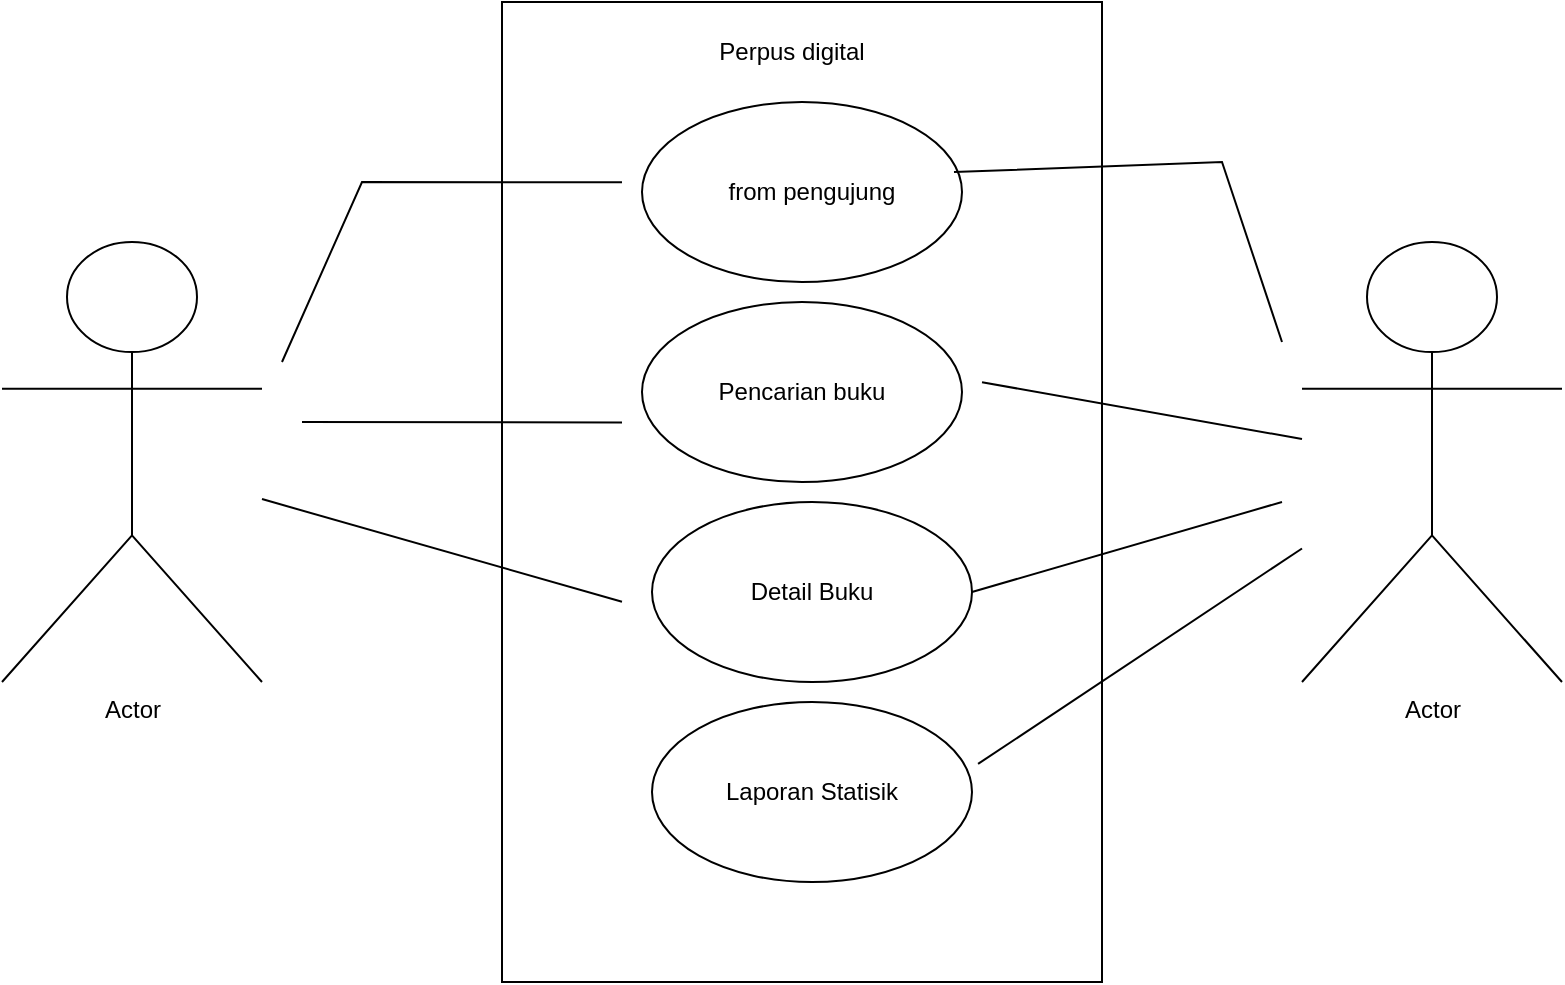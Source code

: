 <mxfile version="23.1.0" type="github">
  <diagram name="Page-1" id="F1ibTRuHxh5ddEc97aAo">
    <mxGraphModel dx="1434" dy="780" grid="1" gridSize="10" guides="1" tooltips="1" connect="1" arrows="1" fold="1" page="1" pageScale="1" pageWidth="850" pageHeight="1100" math="0" shadow="0">
      <root>
        <mxCell id="0" />
        <mxCell id="1" parent="0" />
        <mxCell id="Vu8Up4u_vWIRC_hcUTQ_-2" value="" style="rounded=0;whiteSpace=wrap;html=1;" vertex="1" parent="1">
          <mxGeometry x="290" y="90" width="300" height="490" as="geometry" />
        </mxCell>
        <mxCell id="Vu8Up4u_vWIRC_hcUTQ_-4" value="" style="ellipse;whiteSpace=wrap;html=1;" vertex="1" parent="1">
          <mxGeometry x="360" y="140" width="160" height="90" as="geometry" />
        </mxCell>
        <mxCell id="Vu8Up4u_vWIRC_hcUTQ_-5" value="Perpus digital" style="text;html=1;strokeColor=none;fillColor=none;align=center;verticalAlign=middle;whiteSpace=wrap;rounded=0;" vertex="1" parent="1">
          <mxGeometry x="390" y="100" width="90" height="30" as="geometry" />
        </mxCell>
        <mxCell id="Vu8Up4u_vWIRC_hcUTQ_-6" value="from pengujung" style="text;html=1;strokeColor=none;fillColor=none;align=center;verticalAlign=middle;whiteSpace=wrap;rounded=0;" vertex="1" parent="1">
          <mxGeometry x="400" y="170" width="90" height="30" as="geometry" />
        </mxCell>
        <mxCell id="Vu8Up4u_vWIRC_hcUTQ_-8" value="" style="ellipse;whiteSpace=wrap;html=1;" vertex="1" parent="1">
          <mxGeometry x="360" y="240" width="160" height="90" as="geometry" />
        </mxCell>
        <mxCell id="Vu8Up4u_vWIRC_hcUTQ_-9" value="Pencarian buku" style="text;html=1;strokeColor=none;fillColor=none;align=center;verticalAlign=middle;whiteSpace=wrap;rounded=0;" vertex="1" parent="1">
          <mxGeometry x="390" y="270" width="100" height="30" as="geometry" />
        </mxCell>
        <mxCell id="Vu8Up4u_vWIRC_hcUTQ_-10" value="" style="ellipse;whiteSpace=wrap;html=1;" vertex="1" parent="1">
          <mxGeometry x="365" y="340" width="160" height="90" as="geometry" />
        </mxCell>
        <mxCell id="Vu8Up4u_vWIRC_hcUTQ_-11" value="Detail Buku" style="text;html=1;strokeColor=none;fillColor=none;align=center;verticalAlign=middle;whiteSpace=wrap;rounded=0;" vertex="1" parent="1">
          <mxGeometry x="405" y="370" width="80" height="30" as="geometry" />
        </mxCell>
        <mxCell id="Vu8Up4u_vWIRC_hcUTQ_-12" value="" style="ellipse;whiteSpace=wrap;html=1;" vertex="1" parent="1">
          <mxGeometry x="365" y="440" width="160" height="90" as="geometry" />
        </mxCell>
        <mxCell id="Vu8Up4u_vWIRC_hcUTQ_-13" value="Laporan Statisik" style="text;html=1;strokeColor=none;fillColor=none;align=center;verticalAlign=middle;whiteSpace=wrap;rounded=0;" vertex="1" parent="1">
          <mxGeometry x="390" y="470" width="110" height="30" as="geometry" />
        </mxCell>
        <mxCell id="Vu8Up4u_vWIRC_hcUTQ_-14" value="Actor" style="shape=umlActor;verticalLabelPosition=bottom;verticalAlign=top;html=1;outlineConnect=0;" vertex="1" parent="1">
          <mxGeometry x="40" y="210" width="130" height="220" as="geometry" />
        </mxCell>
        <mxCell id="Vu8Up4u_vWIRC_hcUTQ_-17" value="Actor" style="shape=umlActor;verticalLabelPosition=bottom;verticalAlign=top;html=1;outlineConnect=0;" vertex="1" parent="1">
          <mxGeometry x="690" y="210" width="130" height="220" as="geometry" />
        </mxCell>
        <mxCell id="Vu8Up4u_vWIRC_hcUTQ_-18" value="" style="endArrow=none;html=1;rounded=0;entryX=0.2;entryY=0.184;entryDx=0;entryDy=0;entryPerimeter=0;" edge="1" parent="1" target="Vu8Up4u_vWIRC_hcUTQ_-2">
          <mxGeometry width="50" height="50" relative="1" as="geometry">
            <mxPoint x="180" y="270" as="sourcePoint" />
            <mxPoint x="340" y="200" as="targetPoint" />
            <Array as="points">
              <mxPoint x="220" y="180" />
            </Array>
          </mxGeometry>
        </mxCell>
        <mxCell id="Vu8Up4u_vWIRC_hcUTQ_-19" value="" style="endArrow=none;html=1;rounded=0;entryX=0.2;entryY=0.429;entryDx=0;entryDy=0;entryPerimeter=0;" edge="1" parent="1" target="Vu8Up4u_vWIRC_hcUTQ_-2">
          <mxGeometry width="50" height="50" relative="1" as="geometry">
            <mxPoint x="190" y="300" as="sourcePoint" />
            <mxPoint x="230" y="320" as="targetPoint" />
          </mxGeometry>
        </mxCell>
        <mxCell id="Vu8Up4u_vWIRC_hcUTQ_-21" value="" style="endArrow=none;html=1;rounded=0;entryX=0.2;entryY=0.612;entryDx=0;entryDy=0;entryPerimeter=0;" edge="1" parent="1" source="Vu8Up4u_vWIRC_hcUTQ_-14" target="Vu8Up4u_vWIRC_hcUTQ_-2">
          <mxGeometry width="50" height="50" relative="1" as="geometry">
            <mxPoint x="180" y="370" as="sourcePoint" />
            <mxPoint x="250" y="350" as="targetPoint" />
          </mxGeometry>
        </mxCell>
        <mxCell id="Vu8Up4u_vWIRC_hcUTQ_-22" value="" style="endArrow=none;html=1;rounded=0;exitX=0.975;exitY=0.389;exitDx=0;exitDy=0;exitPerimeter=0;" edge="1" parent="1" source="Vu8Up4u_vWIRC_hcUTQ_-4">
          <mxGeometry width="50" height="50" relative="1" as="geometry">
            <mxPoint x="610" y="260" as="sourcePoint" />
            <mxPoint x="680" y="260" as="targetPoint" />
            <Array as="points">
              <mxPoint x="650" y="170" />
            </Array>
          </mxGeometry>
        </mxCell>
        <mxCell id="Vu8Up4u_vWIRC_hcUTQ_-23" value="" style="endArrow=none;html=1;rounded=0;entryX=0.8;entryY=0.388;entryDx=0;entryDy=0;entryPerimeter=0;" edge="1" parent="1" source="Vu8Up4u_vWIRC_hcUTQ_-17" target="Vu8Up4u_vWIRC_hcUTQ_-2">
          <mxGeometry width="50" height="50" relative="1" as="geometry">
            <mxPoint x="680" y="340" as="sourcePoint" />
            <mxPoint x="620" y="310" as="targetPoint" />
          </mxGeometry>
        </mxCell>
        <mxCell id="Vu8Up4u_vWIRC_hcUTQ_-24" value="" style="endArrow=none;html=1;rounded=0;exitX=1;exitY=0.5;exitDx=0;exitDy=0;" edge="1" parent="1" source="Vu8Up4u_vWIRC_hcUTQ_-10">
          <mxGeometry width="50" height="50" relative="1" as="geometry">
            <mxPoint x="400" y="230" as="sourcePoint" />
            <mxPoint x="680" y="340" as="targetPoint" />
          </mxGeometry>
        </mxCell>
        <mxCell id="Vu8Up4u_vWIRC_hcUTQ_-28" value="" style="endArrow=none;html=1;rounded=0;exitX=1.019;exitY=0.344;exitDx=0;exitDy=0;exitPerimeter=0;" edge="1" parent="1" source="Vu8Up4u_vWIRC_hcUTQ_-12" target="Vu8Up4u_vWIRC_hcUTQ_-17">
          <mxGeometry width="50" height="50" relative="1" as="geometry">
            <mxPoint x="525" y="385" as="sourcePoint" />
            <mxPoint x="680" y="340" as="targetPoint" />
          </mxGeometry>
        </mxCell>
      </root>
    </mxGraphModel>
  </diagram>
</mxfile>
